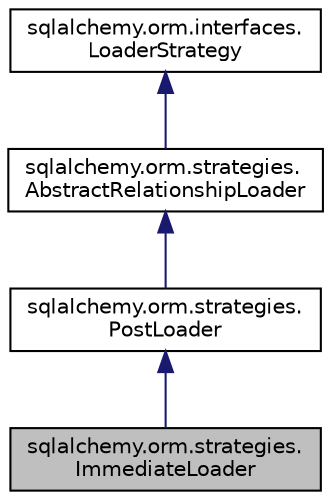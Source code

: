 digraph "sqlalchemy.orm.strategies.ImmediateLoader"
{
 // LATEX_PDF_SIZE
  edge [fontname="Helvetica",fontsize="10",labelfontname="Helvetica",labelfontsize="10"];
  node [fontname="Helvetica",fontsize="10",shape=record];
  Node1 [label="sqlalchemy.orm.strategies.\lImmediateLoader",height=0.2,width=0.4,color="black", fillcolor="grey75", style="filled", fontcolor="black",tooltip=" "];
  Node2 -> Node1 [dir="back",color="midnightblue",fontsize="10",style="solid",fontname="Helvetica"];
  Node2 [label="sqlalchemy.orm.strategies.\lPostLoader",height=0.2,width=0.4,color="black", fillcolor="white", style="filled",URL="$classsqlalchemy_1_1orm_1_1strategies_1_1PostLoader.html",tooltip=" "];
  Node3 -> Node2 [dir="back",color="midnightblue",fontsize="10",style="solid",fontname="Helvetica"];
  Node3 [label="sqlalchemy.orm.strategies.\lAbstractRelationshipLoader",height=0.2,width=0.4,color="black", fillcolor="white", style="filled",URL="$classsqlalchemy_1_1orm_1_1strategies_1_1AbstractRelationshipLoader.html",tooltip=" "];
  Node4 -> Node3 [dir="back",color="midnightblue",fontsize="10",style="solid",fontname="Helvetica"];
  Node4 [label="sqlalchemy.orm.interfaces.\lLoaderStrategy",height=0.2,width=0.4,color="black", fillcolor="white", style="filled",URL="$classsqlalchemy_1_1orm_1_1interfaces_1_1LoaderStrategy.html",tooltip=" "];
}

